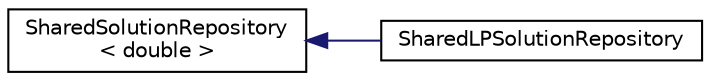 digraph "Graphical Class Hierarchy"
{
 // LATEX_PDF_SIZE
  edge [fontname="Helvetica",fontsize="10",labelfontname="Helvetica",labelfontsize="10"];
  node [fontname="Helvetica",fontsize="10",shape=record];
  rankdir="LR";
  Node0 [label="SharedSolutionRepository\l\< double \>",height=0.2,width=0.4,color="black", fillcolor="white", style="filled",URL="$classoperations__research_1_1sat_1_1_shared_solution_repository.html",tooltip=" "];
  Node0 -> Node1 [dir="back",color="midnightblue",fontsize="10",style="solid",fontname="Helvetica"];
  Node1 [label="SharedLPSolutionRepository",height=0.2,width=0.4,color="black", fillcolor="white", style="filled",URL="$classoperations__research_1_1sat_1_1_shared_l_p_solution_repository.html",tooltip=" "];
}
